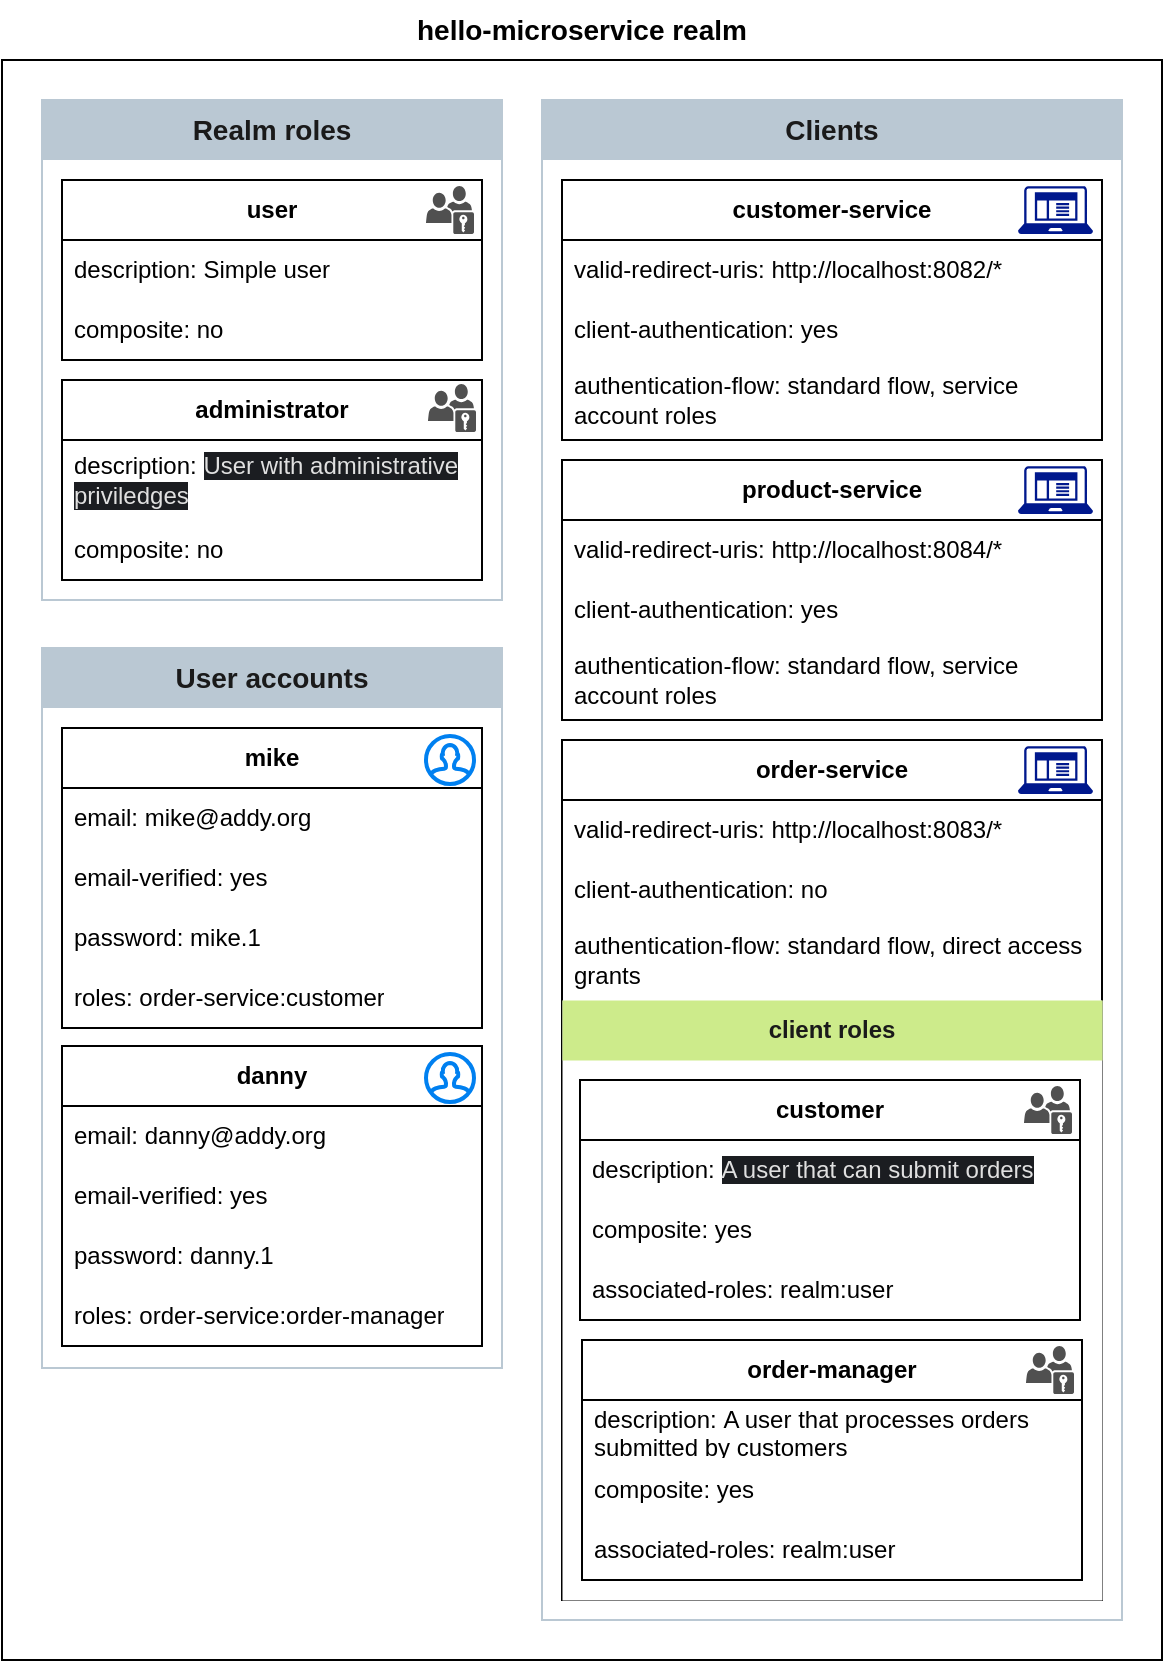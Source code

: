 <mxfile version="25.0.2">
  <diagram name="Page-1" id="ND3jjoAa3D5oEy8UcPlh">
    <mxGraphModel dx="1434" dy="836" grid="1" gridSize="10" guides="1" tooltips="1" connect="1" arrows="1" fold="1" page="1" pageScale="1" pageWidth="1169" pageHeight="827" math="0" shadow="0">
      <root>
        <mxCell id="0" />
        <mxCell id="1" parent="0" />
        <mxCell id="QwpCDfBvvFZVuFC0CCEM-1" value="" style="rounded=0;whiteSpace=wrap;html=1;" parent="1" vertex="1">
          <mxGeometry x="370" y="120" width="580" height="800" as="geometry" />
        </mxCell>
        <mxCell id="QwpCDfBvvFZVuFC0CCEM-2" value="" style="rounded=0;whiteSpace=wrap;html=1;strokeColor=#BAC8D3;" parent="1" vertex="1">
          <mxGeometry x="390" y="140" width="230" height="250" as="geometry" />
        </mxCell>
        <mxCell id="QwpCDfBvvFZVuFC0CCEM-3" value="" style="rounded=0;whiteSpace=wrap;html=1;strokeColor=#BAC8D3;" parent="1" vertex="1">
          <mxGeometry x="390" y="414" width="230" height="360" as="geometry" />
        </mxCell>
        <mxCell id="QwpCDfBvvFZVuFC0CCEM-4" value="" style="rounded=0;whiteSpace=wrap;html=1;strokeColor=#BAC8D3;" parent="1" vertex="1">
          <mxGeometry x="640" y="140" width="290" height="760" as="geometry" />
        </mxCell>
        <mxCell id="QwpCDfBvvFZVuFC0CCEM-5" value="Realm roles" style="text;html=1;align=center;verticalAlign=middle;whiteSpace=wrap;rounded=0;fontStyle=1;fontSize=14;fillColor=#bac8d3;fillStyle=solid;strokeColor=none;fontColor=#1a1a1a;" parent="1" vertex="1">
          <mxGeometry x="390" y="140" width="230" height="30" as="geometry" />
        </mxCell>
        <mxCell id="QwpCDfBvvFZVuFC0CCEM-7" value="Clients" style="text;html=1;align=center;verticalAlign=middle;whiteSpace=wrap;rounded=0;fontStyle=1;fontSize=14;fillColor=#bac8d3;fillStyle=solid;strokeColor=none;fontColor=#1a1a1a;" parent="1" vertex="1">
          <mxGeometry x="640" y="140" width="290" height="30" as="geometry" />
        </mxCell>
        <mxCell id="QwpCDfBvvFZVuFC0CCEM-8" value="User accounts" style="text;html=1;align=center;verticalAlign=middle;whiteSpace=wrap;rounded=0;fontStyle=1;fontSize=14;fillColor=#bac8d3;fillStyle=solid;strokeColor=none;fontColor=#1a1a1a;" parent="1" vertex="1">
          <mxGeometry x="390" y="414" width="230" height="30" as="geometry" />
        </mxCell>
        <mxCell id="QwpCDfBvvFZVuFC0CCEM-37" value="hello-microservice realm" style="text;html=1;align=center;verticalAlign=middle;whiteSpace=wrap;rounded=0;fontSize=14;fontStyle=1" parent="1" vertex="1">
          <mxGeometry x="370" y="90" width="580" height="30" as="geometry" />
        </mxCell>
        <mxCell id="QxlN5juH3B1pH_NlxzW2-2" value="" style="group" parent="1" vertex="1" connectable="0">
          <mxGeometry x="400" y="180" width="210" height="90" as="geometry" />
        </mxCell>
        <mxCell id="QwpCDfBvvFZVuFC0CCEM-12" value="&lt;b&gt;user&lt;/b&gt;" style="swimlane;fontStyle=0;childLayout=stackLayout;horizontal=1;startSize=30;horizontalStack=0;resizeParent=1;resizeParentMax=0;resizeLast=0;collapsible=1;marginBottom=0;whiteSpace=wrap;html=1;" parent="QxlN5juH3B1pH_NlxzW2-2" vertex="1">
          <mxGeometry width="210" height="90" as="geometry" />
        </mxCell>
        <mxCell id="QwpCDfBvvFZVuFC0CCEM-14" value="description: Simple user" style="text;strokeColor=none;fillColor=none;align=left;verticalAlign=middle;spacingLeft=4;spacingRight=4;overflow=hidden;points=[[0,0.5],[1,0.5]];portConstraint=eastwest;rotatable=0;whiteSpace=wrap;html=1;" parent="QwpCDfBvvFZVuFC0CCEM-12" vertex="1">
          <mxGeometry y="30" width="210" height="30" as="geometry" />
        </mxCell>
        <mxCell id="QwpCDfBvvFZVuFC0CCEM-15" value="composite: no" style="text;strokeColor=none;fillColor=none;align=left;verticalAlign=middle;spacingLeft=4;spacingRight=4;overflow=hidden;points=[[0,0.5],[1,0.5]];portConstraint=eastwest;rotatable=0;whiteSpace=wrap;html=1;" parent="QwpCDfBvvFZVuFC0CCEM-12" vertex="1">
          <mxGeometry y="60" width="210" height="30" as="geometry" />
        </mxCell>
        <mxCell id="QxlN5juH3B1pH_NlxzW2-1" value="" style="sketch=0;pointerEvents=1;shadow=0;dashed=0;html=1;strokeColor=none;fillColor=#505050;labelPosition=center;verticalLabelPosition=bottom;verticalAlign=top;outlineConnect=0;align=center;shape=mxgraph.office.users.role_group;" parent="QxlN5juH3B1pH_NlxzW2-2" vertex="1">
          <mxGeometry x="182" y="3" width="24" height="24" as="geometry" />
        </mxCell>
        <mxCell id="QxlN5juH3B1pH_NlxzW2-6" value="" style="group" parent="1" vertex="1" connectable="0">
          <mxGeometry x="400" y="280" width="210" height="100" as="geometry" />
        </mxCell>
        <mxCell id="QwpCDfBvvFZVuFC0CCEM-16" value="&lt;b&gt;administrator&lt;/b&gt;" style="swimlane;fontStyle=0;childLayout=stackLayout;horizontal=1;startSize=30;horizontalStack=0;resizeParent=1;resizeParentMax=0;resizeLast=0;collapsible=1;marginBottom=0;whiteSpace=wrap;html=1;" parent="QxlN5juH3B1pH_NlxzW2-6" vertex="1">
          <mxGeometry width="210" height="100" as="geometry" />
        </mxCell>
        <mxCell id="QwpCDfBvvFZVuFC0CCEM-18" value="description:&amp;nbsp;&lt;span style=&quot;color: rgb(224, 224, 224); font-family: RedHatText, helvetica, arial, sans-serif; background-color: rgb(27, 29, 33);&quot;&gt;&lt;font&gt;User with administrative priviledges&lt;/font&gt;&lt;/span&gt;" style="text;strokeColor=none;fillColor=none;align=left;verticalAlign=middle;spacingLeft=4;spacingRight=4;overflow=hidden;points=[[0,0.5],[1,0.5]];portConstraint=eastwest;rotatable=0;whiteSpace=wrap;html=1;" parent="QwpCDfBvvFZVuFC0CCEM-16" vertex="1">
          <mxGeometry y="30" width="210" height="40" as="geometry" />
        </mxCell>
        <mxCell id="QwpCDfBvvFZVuFC0CCEM-19" value="composite: no" style="text;strokeColor=none;fillColor=none;align=left;verticalAlign=middle;spacingLeft=4;spacingRight=4;overflow=hidden;points=[[0,0.5],[1,0.5]];portConstraint=eastwest;rotatable=0;whiteSpace=wrap;html=1;" parent="QwpCDfBvvFZVuFC0CCEM-16" vertex="1">
          <mxGeometry y="70" width="210" height="30" as="geometry" />
        </mxCell>
        <mxCell id="QxlN5juH3B1pH_NlxzW2-3" value="" style="sketch=0;pointerEvents=1;shadow=0;dashed=0;html=1;strokeColor=none;fillColor=#505050;labelPosition=center;verticalLabelPosition=bottom;verticalAlign=top;outlineConnect=0;align=center;shape=mxgraph.office.users.role_group;" parent="QxlN5juH3B1pH_NlxzW2-6" vertex="1">
          <mxGeometry x="183" y="2" width="24" height="24" as="geometry" />
        </mxCell>
        <mxCell id="QxlN5juH3B1pH_NlxzW2-9" value="" style="group" parent="1" vertex="1" connectable="0">
          <mxGeometry x="400" y="454" width="210" height="150" as="geometry" />
        </mxCell>
        <mxCell id="QwpCDfBvvFZVuFC0CCEM-20" value="&lt;b&gt;mike&lt;/b&gt;" style="swimlane;fontStyle=0;childLayout=stackLayout;horizontal=1;startSize=30;horizontalStack=0;resizeParent=1;resizeParentMax=0;resizeLast=0;collapsible=1;marginBottom=0;whiteSpace=wrap;html=1;" parent="QxlN5juH3B1pH_NlxzW2-9" vertex="1">
          <mxGeometry width="210" height="150" as="geometry" />
        </mxCell>
        <mxCell id="QwpCDfBvvFZVuFC0CCEM-21" value="email: mike@addy.org" style="text;strokeColor=none;fillColor=none;align=left;verticalAlign=middle;spacingLeft=4;spacingRight=4;overflow=hidden;points=[[0,0.5],[1,0.5]];portConstraint=eastwest;rotatable=0;whiteSpace=wrap;html=1;" parent="QwpCDfBvvFZVuFC0CCEM-20" vertex="1">
          <mxGeometry y="30" width="210" height="30" as="geometry" />
        </mxCell>
        <mxCell id="QwpCDfBvvFZVuFC0CCEM-23" value="email-verified: yes" style="text;strokeColor=none;fillColor=none;align=left;verticalAlign=middle;spacingLeft=4;spacingRight=4;overflow=hidden;points=[[0,0.5],[1,0.5]];portConstraint=eastwest;rotatable=0;whiteSpace=wrap;html=1;" parent="QwpCDfBvvFZVuFC0CCEM-20" vertex="1">
          <mxGeometry y="60" width="210" height="30" as="geometry" />
        </mxCell>
        <mxCell id="QwpCDfBvvFZVuFC0CCEM-24" value="password: mike.1" style="text;strokeColor=none;fillColor=none;align=left;verticalAlign=middle;spacingLeft=4;spacingRight=4;overflow=hidden;points=[[0,0.5],[1,0.5]];portConstraint=eastwest;rotatable=0;whiteSpace=wrap;html=1;" parent="QwpCDfBvvFZVuFC0CCEM-20" vertex="1">
          <mxGeometry y="90" width="210" height="30" as="geometry" />
        </mxCell>
        <mxCell id="QwpCDfBvvFZVuFC0CCEM-22" value="roles: order-service:customer" style="text;strokeColor=none;fillColor=none;align=left;verticalAlign=middle;spacingLeft=4;spacingRight=4;overflow=hidden;points=[[0,0.5],[1,0.5]];portConstraint=eastwest;rotatable=0;whiteSpace=wrap;html=1;" parent="QwpCDfBvvFZVuFC0CCEM-20" vertex="1">
          <mxGeometry y="120" width="210" height="30" as="geometry" />
        </mxCell>
        <mxCell id="QxlN5juH3B1pH_NlxzW2-7" value="" style="html=1;verticalLabelPosition=bottom;align=center;labelBackgroundColor=#ffffff;verticalAlign=top;strokeWidth=2;strokeColor=#0080F0;shadow=0;dashed=0;shape=mxgraph.ios7.icons.user;" parent="QxlN5juH3B1pH_NlxzW2-9" vertex="1">
          <mxGeometry x="182" y="4" width="24" height="24" as="geometry" />
        </mxCell>
        <mxCell id="QxlN5juH3B1pH_NlxzW2-10" value="" style="group" parent="1" vertex="1" connectable="0">
          <mxGeometry x="400" y="613" width="210" height="150" as="geometry" />
        </mxCell>
        <mxCell id="QwpCDfBvvFZVuFC0CCEM-25" value="&lt;b&gt;danny&lt;/b&gt;" style="swimlane;fontStyle=0;childLayout=stackLayout;horizontal=1;startSize=30;horizontalStack=0;resizeParent=1;resizeParentMax=0;resizeLast=0;collapsible=1;marginBottom=0;whiteSpace=wrap;html=1;" parent="QxlN5juH3B1pH_NlxzW2-10" vertex="1">
          <mxGeometry width="210" height="150" as="geometry" />
        </mxCell>
        <mxCell id="QwpCDfBvvFZVuFC0CCEM-26" value="email:&amp;nbsp;&lt;span style=&quot;text-align: center;&quot;&gt;danny&lt;/span&gt;@addy.org" style="text;strokeColor=none;fillColor=none;align=left;verticalAlign=middle;spacingLeft=4;spacingRight=4;overflow=hidden;points=[[0,0.5],[1,0.5]];portConstraint=eastwest;rotatable=0;whiteSpace=wrap;html=1;" parent="QwpCDfBvvFZVuFC0CCEM-25" vertex="1">
          <mxGeometry y="30" width="210" height="30" as="geometry" />
        </mxCell>
        <mxCell id="QwpCDfBvvFZVuFC0CCEM-27" value="email-verified: yes" style="text;strokeColor=none;fillColor=none;align=left;verticalAlign=middle;spacingLeft=4;spacingRight=4;overflow=hidden;points=[[0,0.5],[1,0.5]];portConstraint=eastwest;rotatable=0;whiteSpace=wrap;html=1;" parent="QwpCDfBvvFZVuFC0CCEM-25" vertex="1">
          <mxGeometry y="60" width="210" height="30" as="geometry" />
        </mxCell>
        <mxCell id="QwpCDfBvvFZVuFC0CCEM-28" value="password:&amp;nbsp;&lt;span style=&quot;text-align: center;&quot;&gt;danny&lt;/span&gt;.1" style="text;strokeColor=none;fillColor=none;align=left;verticalAlign=middle;spacingLeft=4;spacingRight=4;overflow=hidden;points=[[0,0.5],[1,0.5]];portConstraint=eastwest;rotatable=0;whiteSpace=wrap;html=1;" parent="QwpCDfBvvFZVuFC0CCEM-25" vertex="1">
          <mxGeometry y="90" width="210" height="30" as="geometry" />
        </mxCell>
        <mxCell id="QwpCDfBvvFZVuFC0CCEM-29" value="roles: order-service:order-manager" style="text;strokeColor=none;fillColor=none;align=left;verticalAlign=middle;spacingLeft=4;spacingRight=4;overflow=hidden;points=[[0,0.5],[1,0.5]];portConstraint=eastwest;rotatable=0;whiteSpace=wrap;html=1;" parent="QwpCDfBvvFZVuFC0CCEM-25" vertex="1">
          <mxGeometry y="120" width="210" height="30" as="geometry" />
        </mxCell>
        <mxCell id="QxlN5juH3B1pH_NlxzW2-8" value="" style="html=1;verticalLabelPosition=bottom;align=center;labelBackgroundColor=#ffffff;verticalAlign=top;strokeWidth=2;strokeColor=#0080F0;shadow=0;dashed=0;shape=mxgraph.ios7.icons.user;" parent="QxlN5juH3B1pH_NlxzW2-10" vertex="1">
          <mxGeometry x="182" y="4" width="24" height="24" as="geometry" />
        </mxCell>
        <mxCell id="QxlN5juH3B1pH_NlxzW2-14" value="" style="group" parent="1" vertex="1" connectable="0">
          <mxGeometry x="650" y="460" width="270" height="430" as="geometry" />
        </mxCell>
        <mxCell id="QwpCDfBvvFZVuFC0CCEM-43" value="&lt;b&gt;order-service&lt;/b&gt;" style="swimlane;fontStyle=0;childLayout=stackLayout;horizontal=1;startSize=30;horizontalStack=0;resizeParent=1;resizeParentMax=0;resizeLast=0;collapsible=1;marginBottom=0;whiteSpace=wrap;html=1;" parent="QxlN5juH3B1pH_NlxzW2-14" vertex="1">
          <mxGeometry width="270" height="430" as="geometry" />
        </mxCell>
        <mxCell id="QwpCDfBvvFZVuFC0CCEM-44" value="valid-redirect-uris:&amp;nbsp;http://localhost:8083/*" style="text;strokeColor=none;fillColor=none;align=left;verticalAlign=middle;spacingLeft=4;spacingRight=4;overflow=hidden;points=[[0,0.5],[1,0.5]];portConstraint=eastwest;rotatable=0;whiteSpace=wrap;html=1;" parent="QwpCDfBvvFZVuFC0CCEM-43" vertex="1">
          <mxGeometry y="30" width="270" height="30" as="geometry" />
        </mxCell>
        <mxCell id="QwpCDfBvvFZVuFC0CCEM-45" value="client-authentication: no" style="text;strokeColor=none;fillColor=none;align=left;verticalAlign=middle;spacingLeft=4;spacingRight=4;overflow=hidden;points=[[0,0.5],[1,0.5]];portConstraint=eastwest;rotatable=0;whiteSpace=wrap;html=1;" parent="QwpCDfBvvFZVuFC0CCEM-43" vertex="1">
          <mxGeometry y="60" width="270" height="30" as="geometry" />
        </mxCell>
        <mxCell id="QwpCDfBvvFZVuFC0CCEM-46" value="authentication-flow: standard flow, direct access grants" style="text;strokeColor=none;fillColor=none;align=left;verticalAlign=middle;spacingLeft=4;spacingRight=4;overflow=hidden;points=[[0,0.5],[1,0.5]];portConstraint=eastwest;rotatable=0;whiteSpace=wrap;html=1;" parent="QwpCDfBvvFZVuFC0CCEM-43" vertex="1">
          <mxGeometry y="90" width="270" height="40" as="geometry" />
        </mxCell>
        <mxCell id="QxlN5juH3B1pH_NlxzW2-19" value="" style="group" parent="QwpCDfBvvFZVuFC0CCEM-43" vertex="1" connectable="0">
          <mxGeometry y="130" width="270" height="300" as="geometry" />
        </mxCell>
        <mxCell id="QwpCDfBvvFZVuFC0CCEM-47" value="" style="rounded=0;whiteSpace=wrap;html=1;strokeColor=none;strokeWidth=0;" parent="QxlN5juH3B1pH_NlxzW2-19" vertex="1">
          <mxGeometry width="270" height="300" as="geometry" />
        </mxCell>
        <mxCell id="QwpCDfBvvFZVuFC0CCEM-48" value="client roles" style="text;html=1;align=center;verticalAlign=middle;whiteSpace=wrap;rounded=0;fontStyle=1;strokeColor=none;fillColor=#cdeb8b;strokeWidth=0;fontColor=#1A1A1A;" parent="QxlN5juH3B1pH_NlxzW2-19" vertex="1">
          <mxGeometry width="270" height="30" as="geometry" />
        </mxCell>
        <mxCell id="QxlN5juH3B1pH_NlxzW2-17" value="" style="group" parent="QxlN5juH3B1pH_NlxzW2-19" vertex="1" connectable="0">
          <mxGeometry x="9" y="40" width="250" height="120" as="geometry" />
        </mxCell>
        <mxCell id="QwpCDfBvvFZVuFC0CCEM-49" value="&lt;b&gt;customer&lt;/b&gt;" style="swimlane;fontStyle=0;childLayout=stackLayout;horizontal=1;startSize=30;horizontalStack=0;resizeParent=1;resizeParentMax=0;resizeLast=0;collapsible=1;marginBottom=0;whiteSpace=wrap;html=1;" parent="QxlN5juH3B1pH_NlxzW2-17" vertex="1">
          <mxGeometry width="250" height="120" as="geometry" />
        </mxCell>
        <mxCell id="QwpCDfBvvFZVuFC0CCEM-50" value="description:&lt;font&gt;&amp;nbsp;&lt;span style=&quot;color: rgb(224, 224, 224); font-family: RedHatText, helvetica, arial, sans-serif; text-wrap: nowrap; background-color: rgb(27, 29, 33);&quot;&gt;A user that can submit orders&lt;/span&gt;&lt;/font&gt;" style="text;strokeColor=none;fillColor=none;align=left;verticalAlign=middle;spacingLeft=4;spacingRight=4;overflow=hidden;points=[[0,0.5],[1,0.5]];portConstraint=eastwest;rotatable=0;whiteSpace=wrap;html=1;" parent="QwpCDfBvvFZVuFC0CCEM-49" vertex="1">
          <mxGeometry y="30" width="250" height="30" as="geometry" />
        </mxCell>
        <mxCell id="QwpCDfBvvFZVuFC0CCEM-51" value="composite: yes" style="text;strokeColor=none;fillColor=none;align=left;verticalAlign=middle;spacingLeft=4;spacingRight=4;overflow=hidden;points=[[0,0.5],[1,0.5]];portConstraint=eastwest;rotatable=0;whiteSpace=wrap;html=1;" parent="QwpCDfBvvFZVuFC0CCEM-49" vertex="1">
          <mxGeometry y="60" width="250" height="30" as="geometry" />
        </mxCell>
        <mxCell id="QwpCDfBvvFZVuFC0CCEM-52" value="associated-roles: realm:user" style="text;strokeColor=none;fillColor=none;align=left;verticalAlign=middle;spacingLeft=4;spacingRight=4;overflow=hidden;points=[[0,0.5],[1,0.5]];portConstraint=eastwest;rotatable=0;whiteSpace=wrap;html=1;" parent="QwpCDfBvvFZVuFC0CCEM-49" vertex="1">
          <mxGeometry y="90" width="250" height="30" as="geometry" />
        </mxCell>
        <mxCell id="QxlN5juH3B1pH_NlxzW2-4" value="" style="sketch=0;pointerEvents=1;shadow=0;dashed=0;html=1;strokeColor=none;fillColor=#505050;labelPosition=center;verticalLabelPosition=bottom;verticalAlign=top;outlineConnect=0;align=center;shape=mxgraph.office.users.role_group;" parent="QxlN5juH3B1pH_NlxzW2-17" vertex="1">
          <mxGeometry x="222" y="3" width="24" height="24" as="geometry" />
        </mxCell>
        <mxCell id="QxlN5juH3B1pH_NlxzW2-18" value="" style="group" parent="QxlN5juH3B1pH_NlxzW2-19" vertex="1" connectable="0">
          <mxGeometry x="10" y="170" width="250" height="120" as="geometry" />
        </mxCell>
        <mxCell id="QwpCDfBvvFZVuFC0CCEM-53" value="&lt;b&gt;order-manager&lt;/b&gt;" style="swimlane;fontStyle=0;childLayout=stackLayout;horizontal=1;startSize=30;horizontalStack=0;resizeParent=1;resizeParentMax=0;resizeLast=0;collapsible=1;marginBottom=0;whiteSpace=wrap;html=1;" parent="QxlN5juH3B1pH_NlxzW2-18" vertex="1">
          <mxGeometry width="250" height="120" as="geometry" />
        </mxCell>
        <mxCell id="QwpCDfBvvFZVuFC0CCEM-54" value="description:&lt;font&gt;&amp;nbsp;A user that processes orders submitted by customers&lt;/font&gt;" style="text;strokeColor=none;fillColor=none;align=left;verticalAlign=middle;spacingLeft=4;spacingRight=4;overflow=hidden;points=[[0,0.5],[1,0.5]];portConstraint=eastwest;rotatable=0;whiteSpace=wrap;html=1;" parent="QwpCDfBvvFZVuFC0CCEM-53" vertex="1">
          <mxGeometry y="30" width="250" height="30" as="geometry" />
        </mxCell>
        <mxCell id="QwpCDfBvvFZVuFC0CCEM-55" value="composite: yes" style="text;strokeColor=none;fillColor=none;align=left;verticalAlign=middle;spacingLeft=4;spacingRight=4;overflow=hidden;points=[[0,0.5],[1,0.5]];portConstraint=eastwest;rotatable=0;whiteSpace=wrap;html=1;" parent="QwpCDfBvvFZVuFC0CCEM-53" vertex="1">
          <mxGeometry y="60" width="250" height="30" as="geometry" />
        </mxCell>
        <mxCell id="QwpCDfBvvFZVuFC0CCEM-56" value="associated-roles: realm:user" style="text;strokeColor=none;fillColor=none;align=left;verticalAlign=middle;spacingLeft=4;spacingRight=4;overflow=hidden;points=[[0,0.5],[1,0.5]];portConstraint=eastwest;rotatable=0;whiteSpace=wrap;html=1;" parent="QwpCDfBvvFZVuFC0CCEM-53" vertex="1">
          <mxGeometry y="90" width="250" height="30" as="geometry" />
        </mxCell>
        <mxCell id="QxlN5juH3B1pH_NlxzW2-5" value="" style="sketch=0;pointerEvents=1;shadow=0;dashed=0;html=1;strokeColor=none;fillColor=#505050;labelPosition=center;verticalLabelPosition=bottom;verticalAlign=top;outlineConnect=0;align=center;shape=mxgraph.office.users.role_group;" parent="QxlN5juH3B1pH_NlxzW2-18" vertex="1">
          <mxGeometry x="222" y="3" width="24" height="24" as="geometry" />
        </mxCell>
        <mxCell id="QxlN5juH3B1pH_NlxzW2-13" value="" style="sketch=0;aspect=fixed;pointerEvents=1;shadow=0;dashed=0;html=1;strokeColor=none;labelPosition=center;verticalLabelPosition=bottom;verticalAlign=top;align=center;fillColor=#00188D;shape=mxgraph.mscae.enterprise.client_application" parent="QxlN5juH3B1pH_NlxzW2-14" vertex="1">
          <mxGeometry x="228" y="3" width="37.5" height="24" as="geometry" />
        </mxCell>
        <mxCell id="QxlN5juH3B1pH_NlxzW2-15" value="" style="group" parent="1" vertex="1" connectable="0">
          <mxGeometry x="650" y="320" width="270" height="130" as="geometry" />
        </mxCell>
        <mxCell id="QwpCDfBvvFZVuFC0CCEM-39" value="&lt;b&gt;product-service&lt;/b&gt;" style="swimlane;fontStyle=0;childLayout=stackLayout;horizontal=1;startSize=30;horizontalStack=0;resizeParent=1;resizeParentMax=0;resizeLast=0;collapsible=1;marginBottom=0;whiteSpace=wrap;html=1;" parent="QxlN5juH3B1pH_NlxzW2-15" vertex="1">
          <mxGeometry width="270" height="130" as="geometry" />
        </mxCell>
        <mxCell id="QwpCDfBvvFZVuFC0CCEM-40" value="valid-redirect-uris:&amp;nbsp;http://localhost:8084/*" style="text;strokeColor=none;fillColor=none;align=left;verticalAlign=middle;spacingLeft=4;spacingRight=4;overflow=hidden;points=[[0,0.5],[1,0.5]];portConstraint=eastwest;rotatable=0;whiteSpace=wrap;html=1;" parent="QwpCDfBvvFZVuFC0CCEM-39" vertex="1">
          <mxGeometry y="30" width="270" height="30" as="geometry" />
        </mxCell>
        <mxCell id="QwpCDfBvvFZVuFC0CCEM-41" value="client-authentication: yes" style="text;strokeColor=none;fillColor=none;align=left;verticalAlign=middle;spacingLeft=4;spacingRight=4;overflow=hidden;points=[[0,0.5],[1,0.5]];portConstraint=eastwest;rotatable=0;whiteSpace=wrap;html=1;" parent="QwpCDfBvvFZVuFC0CCEM-39" vertex="1">
          <mxGeometry y="60" width="270" height="30" as="geometry" />
        </mxCell>
        <mxCell id="QwpCDfBvvFZVuFC0CCEM-42" value="authentication-flow: standard flow, service account roles" style="text;strokeColor=none;fillColor=none;align=left;verticalAlign=middle;spacingLeft=4;spacingRight=4;overflow=hidden;points=[[0,0.5],[1,0.5]];portConstraint=eastwest;rotatable=0;whiteSpace=wrap;html=1;" parent="QwpCDfBvvFZVuFC0CCEM-39" vertex="1">
          <mxGeometry y="90" width="270" height="40" as="geometry" />
        </mxCell>
        <mxCell id="QxlN5juH3B1pH_NlxzW2-12" value="" style="sketch=0;aspect=fixed;pointerEvents=1;shadow=0;dashed=0;html=1;strokeColor=none;labelPosition=center;verticalLabelPosition=bottom;verticalAlign=top;align=center;fillColor=#00188D;shape=mxgraph.mscae.enterprise.client_application" parent="QxlN5juH3B1pH_NlxzW2-15" vertex="1">
          <mxGeometry x="228" y="3" width="37.5" height="24" as="geometry" />
        </mxCell>
        <mxCell id="QxlN5juH3B1pH_NlxzW2-16" value="" style="group" parent="1" vertex="1" connectable="0">
          <mxGeometry x="650" y="180" width="270" height="130" as="geometry" />
        </mxCell>
        <mxCell id="QwpCDfBvvFZVuFC0CCEM-34" value="&lt;b&gt;customer-service&lt;/b&gt;" style="swimlane;fontStyle=0;childLayout=stackLayout;horizontal=1;startSize=30;horizontalStack=0;resizeParent=1;resizeParentMax=0;resizeLast=0;collapsible=1;marginBottom=0;whiteSpace=wrap;html=1;" parent="QxlN5juH3B1pH_NlxzW2-16" vertex="1">
          <mxGeometry width="270" height="130" as="geometry" />
        </mxCell>
        <mxCell id="QwpCDfBvvFZVuFC0CCEM-35" value="valid-redirect-uris:&amp;nbsp;http://localhost:8082/*" style="text;strokeColor=none;fillColor=none;align=left;verticalAlign=middle;spacingLeft=4;spacingRight=4;overflow=hidden;points=[[0,0.5],[1,0.5]];portConstraint=eastwest;rotatable=0;whiteSpace=wrap;html=1;" parent="QwpCDfBvvFZVuFC0CCEM-34" vertex="1">
          <mxGeometry y="30" width="270" height="30" as="geometry" />
        </mxCell>
        <mxCell id="QwpCDfBvvFZVuFC0CCEM-36" value="client-authentication: yes" style="text;strokeColor=none;fillColor=none;align=left;verticalAlign=middle;spacingLeft=4;spacingRight=4;overflow=hidden;points=[[0,0.5],[1,0.5]];portConstraint=eastwest;rotatable=0;whiteSpace=wrap;html=1;" parent="QwpCDfBvvFZVuFC0CCEM-34" vertex="1">
          <mxGeometry y="60" width="270" height="30" as="geometry" />
        </mxCell>
        <mxCell id="QwpCDfBvvFZVuFC0CCEM-38" value="authentication-flow: standard flow, service account roles" style="text;strokeColor=none;fillColor=none;align=left;verticalAlign=middle;spacingLeft=4;spacingRight=4;overflow=hidden;points=[[0,0.5],[1,0.5]];portConstraint=eastwest;rotatable=0;whiteSpace=wrap;html=1;" parent="QwpCDfBvvFZVuFC0CCEM-34" vertex="1">
          <mxGeometry y="90" width="270" height="40" as="geometry" />
        </mxCell>
        <mxCell id="QxlN5juH3B1pH_NlxzW2-11" value="" style="sketch=0;aspect=fixed;pointerEvents=1;shadow=0;dashed=0;html=1;strokeColor=none;labelPosition=center;verticalLabelPosition=bottom;verticalAlign=top;align=center;fillColor=#00188D;shape=mxgraph.mscae.enterprise.client_application" parent="QxlN5juH3B1pH_NlxzW2-16" vertex="1">
          <mxGeometry x="228" y="3" width="37.5" height="24" as="geometry" />
        </mxCell>
      </root>
    </mxGraphModel>
  </diagram>
</mxfile>
